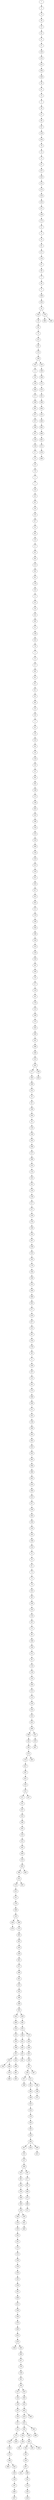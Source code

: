 digraph grafoGeografico_n_500_r_1_DFS_R_7 {
7;
8;
74;
59;
22;
45;
31;
57;
140;
155;
161;
294;
240;
36;
41;
15;
0;
38;
47;
69;
92;
128;
164;
76;
14;
13;
97;
107;
192;
131;
123;
220;
103;
157;
108;
173;
21;
6;
24;
82;
127;
124;
87;
99;
77;
49;
71;
299;
350;
54;
104;
29;
64;
72;
151;
60;
174;
189;
105;
4;
28;
130;
284;
177;
249;
261;
257;
147;
166;
167;
126;
156;
27;
23;
20;
70;
2;
1;
39;
43;
83;
56;
30;
67;
55;
80;
10;
17;
63;
86;
112;
84;
85;
178;
50;
9;
121;
34;
44;
68;
51;
138;
141;
78;
3;
12;
37;
66;
65;
91;
81;
93;
88;
33;
58;
5;
42;
18;
132;
94;
16;
116;
26;
52;
96;
98;
148;
172;
136;
205;
142;
196;
154;
210;
216;
269;
134;
219;
215;
218;
221;
243;
317;
322;
202;
111;
179;
238;
244;
186;
234;
153;
129;
258;
46;
100;
19;
117;
119;
40;
176;
125;
168;
175;
165;
260;
191;
286;
180;
225;
282;
277;
295;
289;
252;
32;
62;
106;
304;
35;
120;
146;
183;
206;
137;
288;
235;
114;
162;
101;
150;
139;
217;
227;
259;
276;
190;
193;
297;
239;
233;
163;
170;
184;
246;
323;
349;
369;
305;
377;
418;
427;
222;
287;
254;
278;
48;
11;
160;
197;
122;
201;
273;
306;
346;
211;
181;
158;
266;
263;
292;
353;
343;
385;
394;
366;
443;
416;
290;
313;
327;
339;
265;
330;
318;
185;
198;
214;
25;
53;
61;
73;
75;
79;
102;
89;
109;
143;
133;
187;
171;
90;
188;
194;
212;
95;
110;
118;
135;
200;
213;
113;
229;
324;
325;
425;
448;
360;
341;
391;
473;
374;
457;
367;
421;
332;
351;
271;
231;
247;
255;
280;
302;
316;
315;
362;
409;
319;
405;
386;
414;
376;
413;
251;
279;
308;
310;
456;
474;
469;
375;
485;
402;
450;
438;
461;
471;
496;
401;
253;
345;
380;
389;
393;
455;
400;
314;
223;
195;
298;
321;
403;
334;
444;
479;
488;
424;
468;
481;
495;
459;
382;
355;
396;
422;
442;
431;
447;
470;
420;
436;
432;
208;
307;
336;
357;
399;
411;
342;
340;
169;
303;
354;
270;
283;
395;
359;
384;
267;
232;
237;
309;
335;
381;
204;
250;
268;
300;
329;
348;
224;
293;
242;
241;
115;
152;
236;
226;
230;
182;
228;
291;
408;
412;
358;
344;
370;
406;
423;
419;
458;
464;
484;
437;
379;
338;
301;
364;
337;
145;
159;
207;
245;
311;
312;
275;
326;
328;
373;
398;
388;
445;
439;
256;
347;
460;
497;
429;
433;
363;
453;
463;
410;
452;
392;
144;
149;
331;
426;
383;
264;
262;
320;
407;
435;
489;
361;
274;
285;
428;
365;
494;
491;
486;
490;
430;
441;
483;
387;
477;
397;
440;
475;
498;
371;
454;
499;
415;
368;
199;
372;
467;
492;
462;
417;
493;
451;
478;
487;
356;
434;
203;
209;
248;
272;
333;
281;
296;
404;
352;
446;
465;
466;
482;
472;
476;
449;
378;
390;
480;
456 -> 474;
310 -> 456;
403 -> 334;
479 -> 488;
444 -> 479;
403 -> 444;
321 -> 403;
481 -> 495;
468 -> 481;
424 -> 468;
321 -> 424;
298 -> 321;
195 -> 298;
223 -> 195;
314 -> 223;
400 -> 314;
455 -> 400;
393 -> 455;
431 -> 447;
442 -> 431;
422 -> 442;
396 -> 422;
355 -> 396;
357 -> 399;
336 -> 357;
419 -> 458;
398 -> 388;
460 -> 497;
347 -> 460;
256 -> 347;
439 -> 256;
445 -> 439;
398 -> 445;
373 -> 398;
328 -> 373;
326 -> 328;
275 -> 326;
275 -> 429;
312 -> 275;
311 -> 312;
245 -> 311;
207 -> 245;
159 -> 207;
145 -> 159;
337 -> 145;
364 -> 337;
149 -> 331;
144 -> 149;
392 -> 144;
407 -> 435;
285 -> 428;
274 -> 285;
361 -> 274;
489 -> 361;
407 -> 489;
320 -> 407;
262 -> 320;
264 -> 262;
383 -> 264;
383 -> 365;
383 -> 494;
426 -> 383;
392 -> 426;
452 -> 392;
491 -> 486;
452 -> 491;
410 -> 452;
463 -> 410;
463 -> 490;
453 -> 463;
363 -> 453;
433 -> 363;
364 -> 433;
301 -> 364;
338 -> 301;
379 -> 338;
437 -> 379;
484 -> 437;
464 -> 484;
419 -> 464;
423 -> 419;
406 -> 423;
370 -> 406;
344 -> 370;
358 -> 344;
412 -> 358;
408 -> 412;
291 -> 408;
228 -> 291;
182 -> 228;
230 -> 182;
226 -> 230;
236 -> 226;
152 -> 236;
115 -> 152;
241 -> 115;
242 -> 241;
293 -> 242;
224 -> 293;
348 -> 224;
329 -> 348;
441 -> 483;
430 -> 441;
329 -> 430;
300 -> 329;
268 -> 300;
250 -> 268;
204 -> 250;
381 -> 204;
335 -> 381;
309 -> 335;
498 -> 371;
475 -> 498;
440 -> 475;
397 -> 440;
477 -> 397;
387 -> 477;
309 -> 387;
237 -> 309;
232 -> 237;
267 -> 232;
384 -> 267;
384 -> 454;
499 -> 415;
384 -> 499;
359 -> 384;
395 -> 359;
283 -> 395;
270 -> 283;
354 -> 270;
303 -> 354;
169 -> 303;
340 -> 169;
342 -> 340;
411 -> 342;
199 -> 372;
368 -> 199;
411 -> 368;
336 -> 411;
307 -> 336;
307 -> 467;
208 -> 307;
432 -> 208;
436 -> 432;
420 -> 436;
470 -> 420;
355 -> 470;
382 -> 355;
459 -> 382;
393 -> 459;
389 -> 393;
380 -> 389;
345 -> 380;
253 -> 345;
401 -> 253;
496 -> 401;
471 -> 496;
461 -> 471;
438 -> 461;
450 -> 438;
402 -> 450;
485 -> 402;
375 -> 485;
469 -> 375;
310 -> 469;
308 -> 310;
279 -> 308;
251 -> 279;
413 -> 251;
376 -> 413;
414 -> 376;
414 -> 492;
386 -> 414;
405 -> 386;
405 -> 462;
319 -> 405;
409 -> 319;
362 -> 409;
315 -> 362;
316 -> 315;
302 -> 316;
280 -> 302;
255 -> 280;
247 -> 255;
231 -> 247;
271 -> 231;
351 -> 271;
351 -> 417;
332 -> 351;
421 -> 332;
367 -> 421;
457 -> 367;
374 -> 457;
473 -> 374;
473 -> 493;
391 -> 473;
341 -> 391;
360 -> 341;
448 -> 360;
478 -> 487;
451 -> 478;
448 -> 451;
425 -> 448;
325 -> 425;
324 -> 325;
229 -> 324;
113 -> 229;
213 -> 113;
200 -> 213;
135 -> 200;
118 -> 135;
110 -> 118;
95 -> 110;
212 -> 95;
194 -> 212;
188 -> 194;
90 -> 188;
171 -> 90;
187 -> 171;
133 -> 187;
143 -> 133;
109 -> 143;
89 -> 109;
102 -> 89;
79 -> 102;
75 -> 79;
73 -> 75;
61 -> 73;
53 -> 61;
25 -> 53;
214 -> 25;
198 -> 214;
185 -> 198;
318 -> 185;
330 -> 318;
265 -> 330;
339 -> 265;
327 -> 339;
313 -> 327;
290 -> 313;
416 -> 290;
443 -> 416;
366 -> 443;
394 -> 366;
385 -> 394;
343 -> 385;
353 -> 343;
292 -> 353;
263 -> 292;
266 -> 263;
158 -> 266;
181 -> 158;
211 -> 181;
346 -> 211;
306 -> 346;
273 -> 306;
201 -> 273;
122 -> 201;
197 -> 122;
160 -> 197;
11 -> 160;
48 -> 11;
278 -> 48;
254 -> 278;
287 -> 254;
222 -> 287;
427 -> 222;
418 -> 427;
377 -> 418;
305 -> 377;
369 -> 305;
349 -> 369;
323 -> 349;
246 -> 323;
184 -> 246;
170 -> 184;
163 -> 170;
233 -> 163;
239 -> 233;
297 -> 239;
193 -> 297;
190 -> 193;
276 -> 190;
259 -> 276;
227 -> 259;
217 -> 227;
139 -> 217;
150 -> 139;
101 -> 150;
162 -> 101;
114 -> 162;
235 -> 114;
288 -> 235;
137 -> 288;
206 -> 137;
183 -> 206;
146 -> 183;
120 -> 146;
35 -> 120;
304 -> 35;
106 -> 304;
62 -> 106;
32 -> 62;
252 -> 32;
289 -> 252;
295 -> 289;
277 -> 295;
282 -> 277;
356 -> 434;
282 -> 356;
225 -> 282;
180 -> 225;
286 -> 180;
191 -> 286;
260 -> 191;
165 -> 260;
175 -> 165;
168 -> 175;
125 -> 168;
176 -> 125;
40 -> 176;
119 -> 40;
117 -> 119;
19 -> 117;
100 -> 19;
46 -> 100;
258 -> 46;
129 -> 258;
153 -> 129;
234 -> 153;
186 -> 234;
244 -> 186;
238 -> 244;
179 -> 238;
111 -> 179;
202 -> 111;
322 -> 202;
317 -> 322;
243 -> 317;
221 -> 243;
218 -> 221;
215 -> 218;
219 -> 215;
134 -> 219;
269 -> 134;
216 -> 269;
210 -> 216;
154 -> 210;
196 -> 154;
142 -> 196;
205 -> 142;
136 -> 205;
172 -> 136;
148 -> 172;
98 -> 148;
96 -> 98;
52 -> 96;
26 -> 52;
116 -> 26;
16 -> 116;
94 -> 16;
132 -> 94;
18 -> 132;
42 -> 18;
5 -> 42;
58 -> 5;
33 -> 58;
88 -> 33;
93 -> 88;
81 -> 93;
91 -> 81;
65 -> 91;
66 -> 65;
37 -> 66;
12 -> 37;
3 -> 12;
78 -> 3;
141 -> 78;
138 -> 141;
51 -> 138;
68 -> 51;
44 -> 68;
34 -> 44;
121 -> 34;
9 -> 121;
50 -> 9;
178 -> 50;
85 -> 178;
84 -> 85;
112 -> 84;
86 -> 112;
63 -> 86;
17 -> 63;
10 -> 17;
80 -> 10;
55 -> 80;
67 -> 55;
30 -> 67;
56 -> 30;
83 -> 56;
43 -> 83;
39 -> 43;
1 -> 39;
2 -> 1;
70 -> 2;
20 -> 70;
23 -> 20;
27 -> 23;
156 -> 27;
126 -> 156;
167 -> 126;
166 -> 167;
147 -> 166;
257 -> 147;
261 -> 257;
249 -> 261;
177 -> 249;
284 -> 177;
130 -> 284;
28 -> 130;
4 -> 28;
105 -> 4;
189 -> 105;
476 -> 449;
472 -> 476;
482 -> 472;
466 -> 482;
465 -> 466;
446 -> 465;
352 -> 446;
404 -> 352;
296 -> 404;
281 -> 296;
333 -> 281;
272 -> 333;
248 -> 272;
209 -> 248;
203 -> 209;
189 -> 203;
174 -> 189;
60 -> 174;
151 -> 60;
72 -> 151;
64 -> 72;
29 -> 64;
104 -> 29;
54 -> 104;
378 -> 390;
378 -> 480;
54 -> 378;
350 -> 54;
299 -> 350;
71 -> 299;
49 -> 71;
77 -> 49;
99 -> 77;
87 -> 99;
124 -> 87;
127 -> 124;
82 -> 127;
24 -> 82;
6 -> 24;
21 -> 6;
173 -> 21;
108 -> 173;
157 -> 108;
103 -> 157;
220 -> 103;
123 -> 220;
131 -> 123;
192 -> 131;
107 -> 192;
97 -> 107;
13 -> 97;
14 -> 13;
76 -> 14;
164 -> 76;
128 -> 164;
92 -> 128;
69 -> 92;
47 -> 69;
38 -> 47;
0 -> 38;
15 -> 0;
41 -> 15;
36 -> 41;
240 -> 36;
294 -> 240;
161 -> 294;
155 -> 161;
140 -> 155;
57 -> 140;
31 -> 57;
45 -> 31;
22 -> 45;
59 -> 22;
74 -> 59;
8 -> 74;
7 -> 8;
}